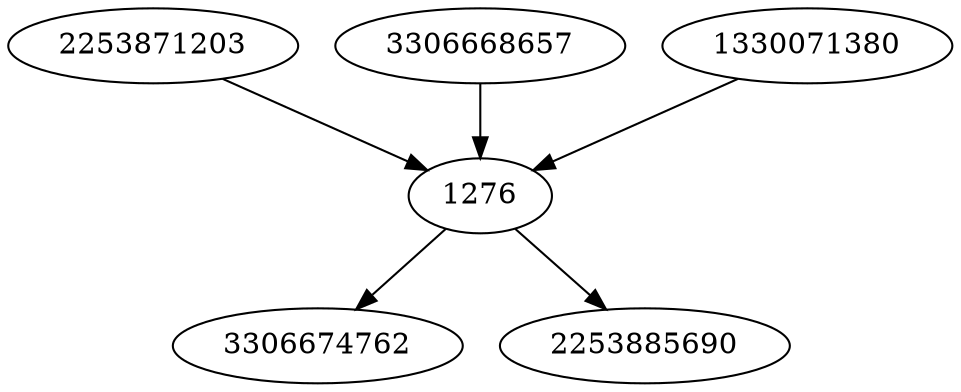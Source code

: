 strict digraph  {
2253871203;
3306674762;
3306668657;
1330071380;
2253885690;
1276;
2253871203 -> 1276;
3306668657 -> 1276;
1330071380 -> 1276;
1276 -> 3306674762;
1276 -> 2253885690;
}
